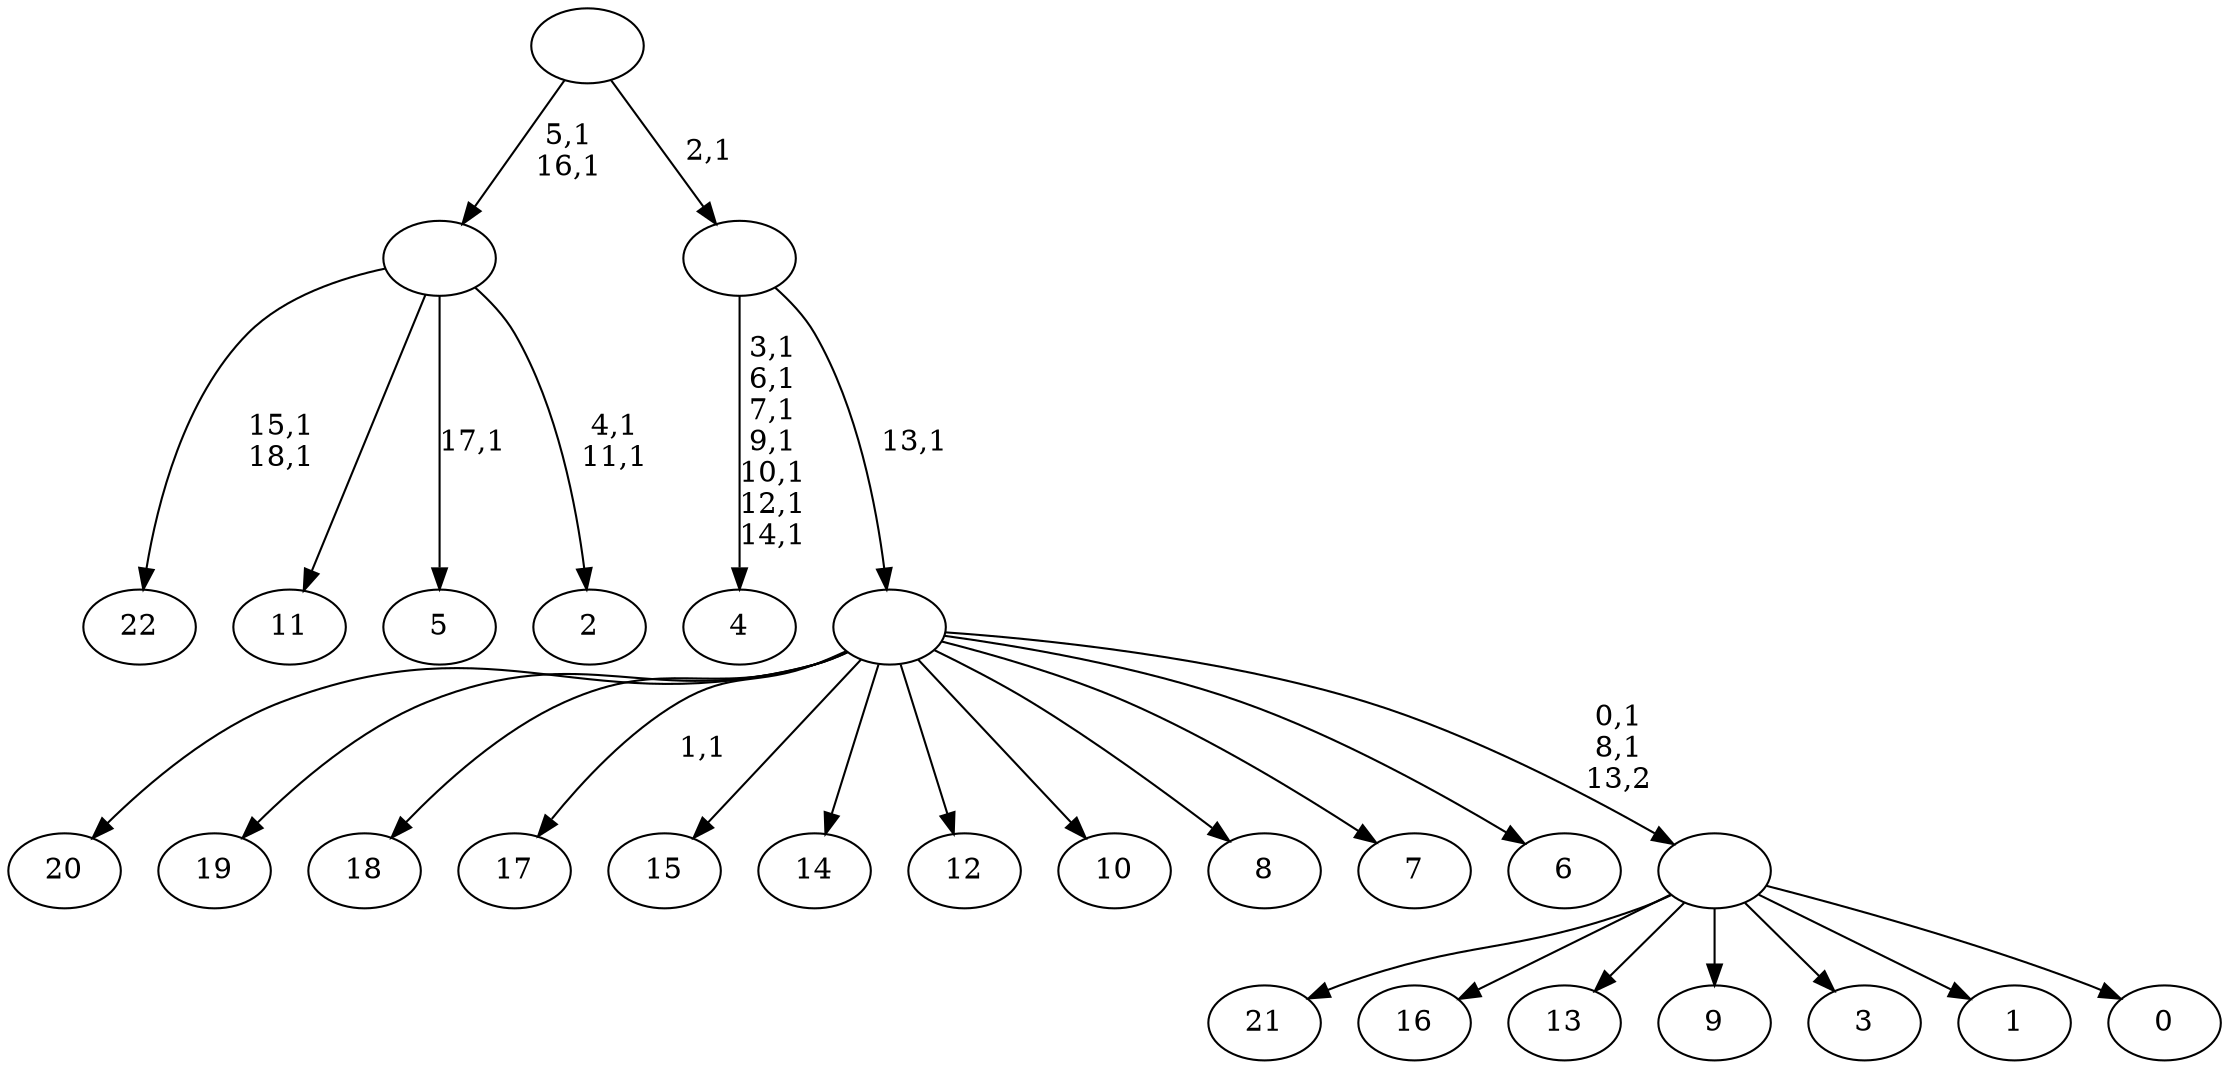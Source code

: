 digraph T {
	42 [label="22"]
	39 [label="21"]
	38 [label="20"]
	37 [label="19"]
	36 [label="18"]
	35 [label="17"]
	33 [label="16"]
	32 [label="15"]
	31 [label="14"]
	30 [label="13"]
	29 [label="12"]
	28 [label="11"]
	27 [label="10"]
	26 [label="9"]
	25 [label="8"]
	24 [label="7"]
	23 [label="6"]
	22 [label="5"]
	20 [label="4"]
	12 [label="3"]
	11 [label="2"]
	8 [label=""]
	6 [label="1"]
	5 [label="0"]
	4 [label=""]
	2 [label=""]
	1 [label=""]
	0 [label=""]
	8 -> 11 [label="4,1\n11,1"]
	8 -> 22 [label="17,1"]
	8 -> 42 [label="15,1\n18,1"]
	8 -> 28 [label=""]
	4 -> 39 [label=""]
	4 -> 33 [label=""]
	4 -> 30 [label=""]
	4 -> 26 [label=""]
	4 -> 12 [label=""]
	4 -> 6 [label=""]
	4 -> 5 [label=""]
	2 -> 4 [label="0,1\n8,1\n13,2"]
	2 -> 35 [label="1,1"]
	2 -> 38 [label=""]
	2 -> 37 [label=""]
	2 -> 36 [label=""]
	2 -> 32 [label=""]
	2 -> 31 [label=""]
	2 -> 29 [label=""]
	2 -> 27 [label=""]
	2 -> 25 [label=""]
	2 -> 24 [label=""]
	2 -> 23 [label=""]
	1 -> 20 [label="3,1\n6,1\n7,1\n9,1\n10,1\n12,1\n14,1"]
	1 -> 2 [label="13,1"]
	0 -> 8 [label="5,1\n16,1"]
	0 -> 1 [label="2,1"]
}
